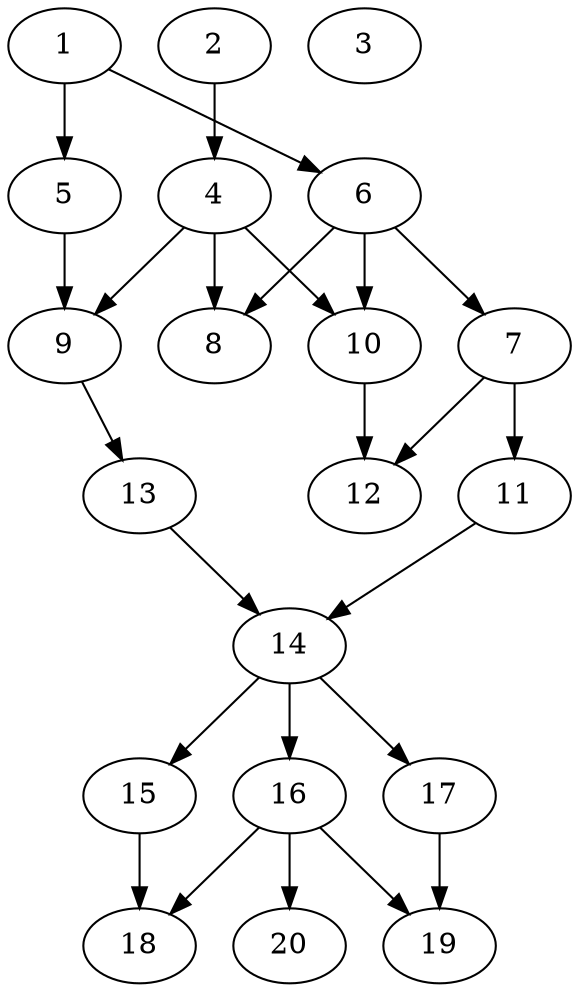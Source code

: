 // DAG automatically generated by daggen at Sat Jul 27 15:35:20 2019
// ./daggen --dot -n 20 --ccr 0.4 --fat 0.4 --regular 0.5 --density 0.5 --mindata 5242880 --maxdata 52428800 
digraph G {
  1 [size="83345920", alpha="0.19", expect_size="33338368"] 
  1 -> 5 [size ="33338368"]
  1 -> 6 [size ="33338368"]
  2 [size="38937600", alpha="0.07", expect_size="15575040"] 
  2 -> 4 [size ="15575040"]
  3 [size="50887680", alpha="0.03", expect_size="20355072"] 
  4 [size="62638080", alpha="0.05", expect_size="25055232"] 
  4 -> 8 [size ="25055232"]
  4 -> 9 [size ="25055232"]
  4 -> 10 [size ="25055232"]
  5 [size="60935680", alpha="0.19", expect_size="24374272"] 
  5 -> 9 [size ="24374272"]
  6 [size="75136000", alpha="0.07", expect_size="30054400"] 
  6 -> 7 [size ="30054400"]
  6 -> 8 [size ="30054400"]
  6 -> 10 [size ="30054400"]
  7 [size="85504000", alpha="0.16", expect_size="34201600"] 
  7 -> 11 [size ="34201600"]
  7 -> 12 [size ="34201600"]
  8 [size="113815040", alpha="0.02", expect_size="45526016"] 
  9 [size="75243520", alpha="0.01", expect_size="30097408"] 
  9 -> 13 [size ="30097408"]
  10 [size="28613120", alpha="0.15", expect_size="11445248"] 
  10 -> 12 [size ="11445248"]
  11 [size="105323520", alpha="0.17", expect_size="42129408"] 
  11 -> 14 [size ="42129408"]
  12 [size="101552640", alpha="0.06", expect_size="40621056"] 
  13 [size="23818240", alpha="0.07", expect_size="9527296"] 
  13 -> 14 [size ="9527296"]
  14 [size="41768960", alpha="0.17", expect_size="16707584"] 
  14 -> 15 [size ="16707584"]
  14 -> 16 [size ="16707584"]
  14 -> 17 [size ="16707584"]
  15 [size="73748480", alpha="0.16", expect_size="29499392"] 
  15 -> 18 [size ="29499392"]
  16 [size="69775360", alpha="0.07", expect_size="27910144"] 
  16 -> 18 [size ="27910144"]
  16 -> 19 [size ="27910144"]
  16 -> 20 [size ="27910144"]
  17 [size="109626880", alpha="0.17", expect_size="43850752"] 
  17 -> 19 [size ="43850752"]
  18 [size="83653120", alpha="0.03", expect_size="33461248"] 
  19 [size="97889280", alpha="0.01", expect_size="39155712"] 
  20 [size="105876480", alpha="0.01", expect_size="42350592"] 
}
